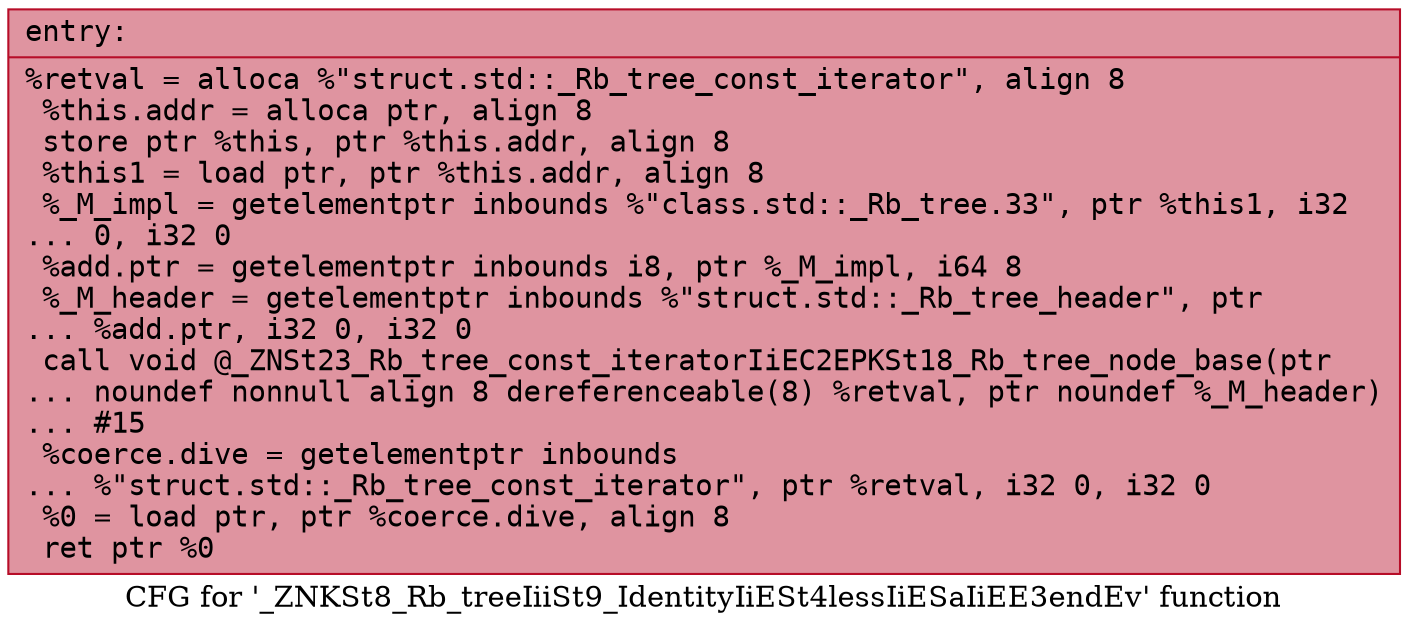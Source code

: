 digraph "CFG for '_ZNKSt8_Rb_treeIiiSt9_IdentityIiESt4lessIiESaIiEE3endEv' function" {
	label="CFG for '_ZNKSt8_Rb_treeIiiSt9_IdentityIiESt4lessIiESaIiEE3endEv' function";

	Node0x55aea92b1430 [shape=record,color="#b70d28ff", style=filled, fillcolor="#b70d2870" fontname="Courier",label="{entry:\l|  %retval = alloca %\"struct.std::_Rb_tree_const_iterator\", align 8\l  %this.addr = alloca ptr, align 8\l  store ptr %this, ptr %this.addr, align 8\l  %this1 = load ptr, ptr %this.addr, align 8\l  %_M_impl = getelementptr inbounds %\"class.std::_Rb_tree.33\", ptr %this1, i32\l... 0, i32 0\l  %add.ptr = getelementptr inbounds i8, ptr %_M_impl, i64 8\l  %_M_header = getelementptr inbounds %\"struct.std::_Rb_tree_header\", ptr\l... %add.ptr, i32 0, i32 0\l  call void @_ZNSt23_Rb_tree_const_iteratorIiEC2EPKSt18_Rb_tree_node_base(ptr\l... noundef nonnull align 8 dereferenceable(8) %retval, ptr noundef %_M_header)\l... #15\l  %coerce.dive = getelementptr inbounds\l... %\"struct.std::_Rb_tree_const_iterator\", ptr %retval, i32 0, i32 0\l  %0 = load ptr, ptr %coerce.dive, align 8\l  ret ptr %0\l}"];
}
